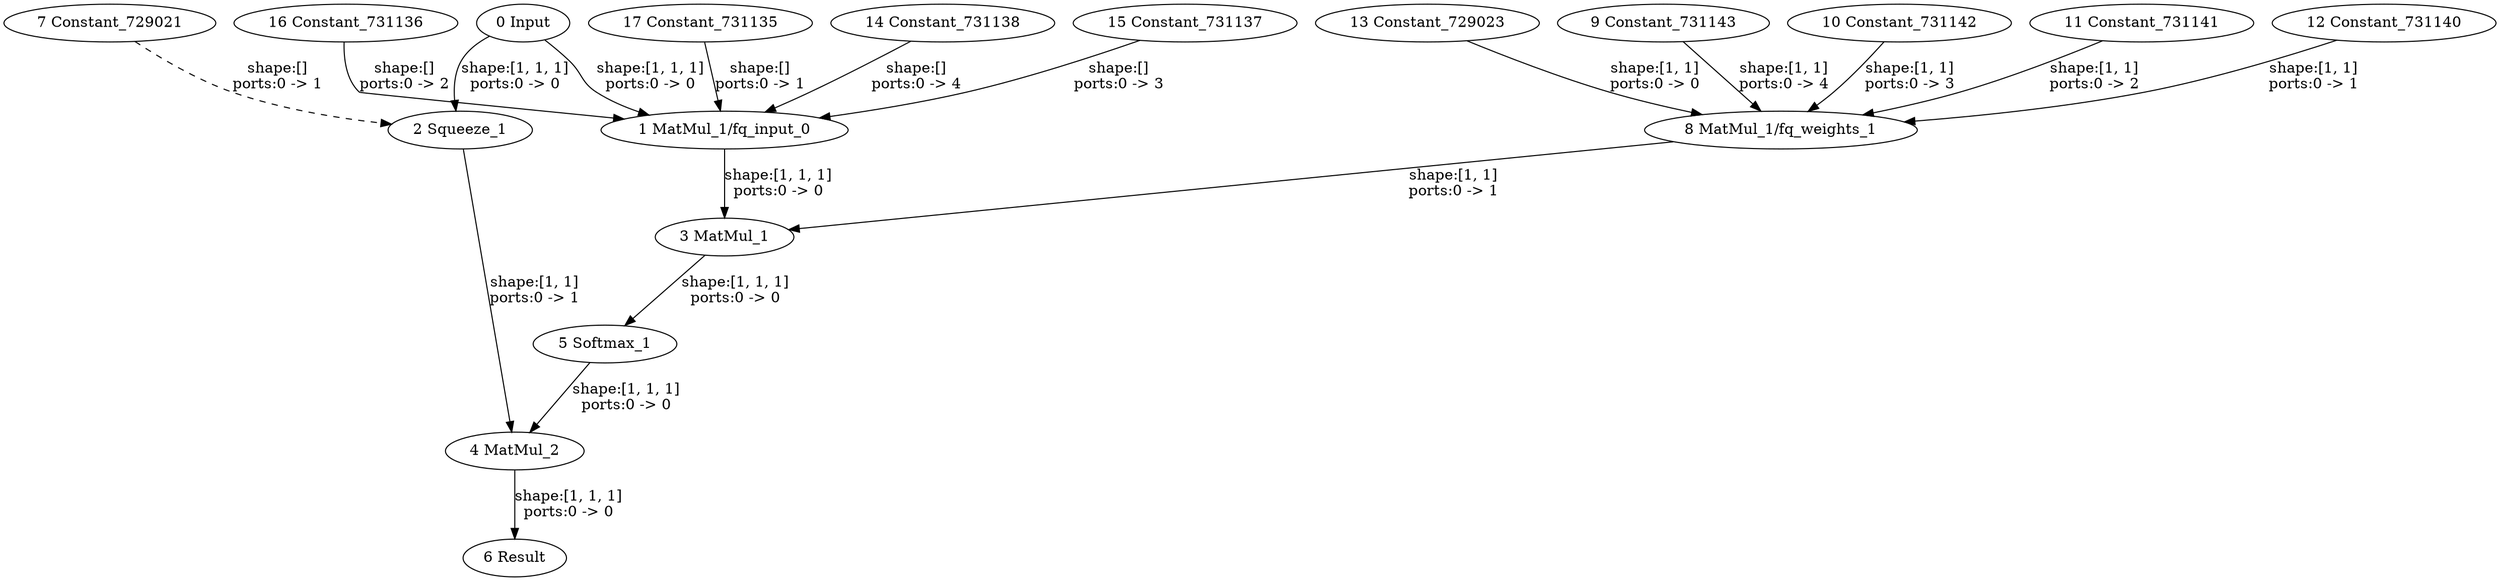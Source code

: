 strict digraph  {
"0 Input" [id=0, type=Parameter];
"1 MatMul_1/fq_input_0" [id=1, type=FakeQuantize];
"2 Squeeze_1" [id=2, type=Squeeze];
"3 MatMul_1" [id=3, type=MatMul];
"4 MatMul_2" [id=4, type=MatMul];
"5 Softmax_1" [id=5, type=Softmax];
"6 Result" [id=6, type=Result];
"7 Constant_729021" [id=7, type=Constant];
"8 MatMul_1/fq_weights_1" [id=8, type=FakeQuantize];
"9 Constant_731143" [id=9, type=Constant];
"10 Constant_731142" [id=10, type=Constant];
"11 Constant_731141" [id=11, type=Constant];
"12 Constant_731140" [id=12, type=Constant];
"13 Constant_729023" [id=13, type=Constant];
"14 Constant_731138" [id=14, type=Constant];
"15 Constant_731137" [id=15, type=Constant];
"16 Constant_731136" [id=16, type=Constant];
"17 Constant_731135" [id=17, type=Constant];
"0 Input" -> "1 MatMul_1/fq_input_0"  [label="shape:[1, 1, 1]\nports:0 -> 0", style=solid];
"0 Input" -> "2 Squeeze_1"  [label="shape:[1, 1, 1]\nports:0 -> 0", style=solid];
"1 MatMul_1/fq_input_0" -> "3 MatMul_1"  [label="shape:[1, 1, 1]\nports:0 -> 0", style=solid];
"2 Squeeze_1" -> "4 MatMul_2"  [label="shape:[1, 1]\nports:0 -> 1", style=solid];
"3 MatMul_1" -> "5 Softmax_1"  [label="shape:[1, 1, 1]\nports:0 -> 0", style=solid];
"4 MatMul_2" -> "6 Result"  [label="shape:[1, 1, 1]\nports:0 -> 0", style=solid];
"5 Softmax_1" -> "4 MatMul_2"  [label="shape:[1, 1, 1]\nports:0 -> 0", style=solid];
"7 Constant_729021" -> "2 Squeeze_1"  [label="shape:[]\nports:0 -> 1", style=dashed];
"8 MatMul_1/fq_weights_1" -> "3 MatMul_1"  [label="shape:[1, 1]\nports:0 -> 1", style=solid];
"9 Constant_731143" -> "8 MatMul_1/fq_weights_1"  [label="shape:[1, 1]\nports:0 -> 4", style=solid];
"10 Constant_731142" -> "8 MatMul_1/fq_weights_1"  [label="shape:[1, 1]\nports:0 -> 3", style=solid];
"11 Constant_731141" -> "8 MatMul_1/fq_weights_1"  [label="shape:[1, 1]\nports:0 -> 2", style=solid];
"12 Constant_731140" -> "8 MatMul_1/fq_weights_1"  [label="shape:[1, 1]\nports:0 -> 1", style=solid];
"13 Constant_729023" -> "8 MatMul_1/fq_weights_1"  [label="shape:[1, 1]\nports:0 -> 0", style=solid];
"14 Constant_731138" -> "1 MatMul_1/fq_input_0"  [label="shape:[]\nports:0 -> 4", style=solid];
"15 Constant_731137" -> "1 MatMul_1/fq_input_0"  [label="shape:[]\nports:0 -> 3", style=solid];
"16 Constant_731136" -> "1 MatMul_1/fq_input_0"  [label="shape:[]\nports:0 -> 2", style=solid];
"17 Constant_731135" -> "1 MatMul_1/fq_input_0"  [label="shape:[]\nports:0 -> 1", style=solid];
}
